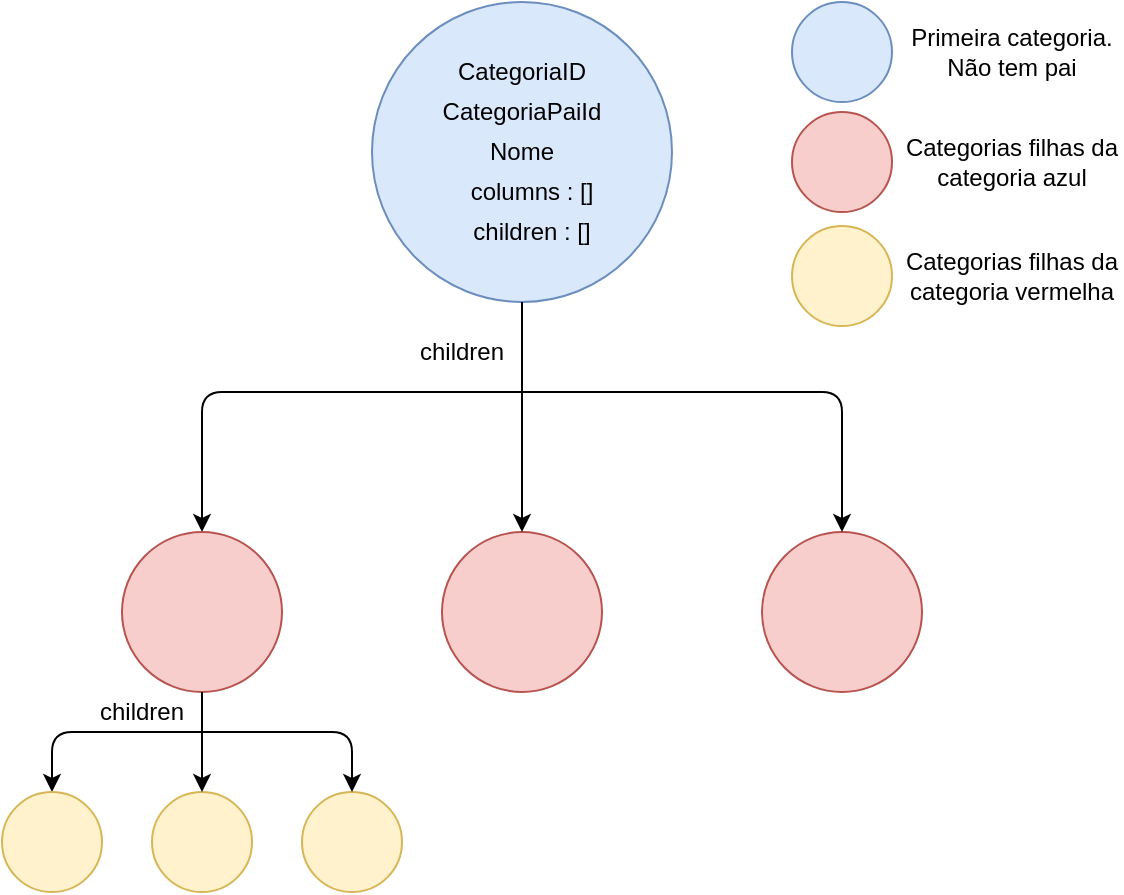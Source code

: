 <mxfile version="13.6.6" type="device"><diagram id="oyrOFWcdCAhDmAS7ffxz" name="Page-1"><mxGraphModel dx="1422" dy="762" grid="1" gridSize="10" guides="1" tooltips="1" connect="1" arrows="1" fold="1" page="1" pageScale="1" pageWidth="827" pageHeight="1169" math="0" shadow="0"><root><mxCell id="0"/><mxCell id="1" parent="0"/><mxCell id="lQ-c4HvSx1SuROfbw1WF-1" value="" style="ellipse;whiteSpace=wrap;html=1;aspect=fixed;fillColor=#dae8fc;strokeColor=#6c8ebf;" parent="1" vertex="1"><mxGeometry x="325" y="55" width="150" height="150" as="geometry"/></mxCell><mxCell id="lQ-c4HvSx1SuROfbw1WF-2" value="CategoriaID" style="text;html=1;strokeColor=none;fillColor=none;align=center;verticalAlign=middle;whiteSpace=wrap;rounded=0;" parent="1" vertex="1"><mxGeometry x="350" y="80" width="100" height="20" as="geometry"/></mxCell><mxCell id="lQ-c4HvSx1SuROfbw1WF-3" value="CategoriaPaiId" style="text;html=1;strokeColor=none;fillColor=none;align=center;verticalAlign=middle;whiteSpace=wrap;rounded=0;" parent="1" vertex="1"><mxGeometry x="350" y="100" width="100" height="20" as="geometry"/></mxCell><mxCell id="lQ-c4HvSx1SuROfbw1WF-4" value="Nome" style="text;html=1;strokeColor=none;fillColor=none;align=center;verticalAlign=middle;whiteSpace=wrap;rounded=0;" parent="1" vertex="1"><mxGeometry x="380" y="120" width="40" height="20" as="geometry"/></mxCell><mxCell id="lQ-c4HvSx1SuROfbw1WF-5" value="columns : []" style="text;html=1;strokeColor=none;fillColor=none;align=center;verticalAlign=middle;whiteSpace=wrap;rounded=0;" parent="1" vertex="1"><mxGeometry x="360" y="140" width="90" height="20" as="geometry"/></mxCell><mxCell id="lQ-c4HvSx1SuROfbw1WF-11" value="" style="endArrow=classic;html=1;" parent="1" target="lQ-c4HvSx1SuROfbw1WF-12" edge="1"><mxGeometry width="50" height="50" relative="1" as="geometry"><mxPoint x="375" y="250" as="sourcePoint"/><mxPoint x="440" y="490" as="targetPoint"/><Array as="points"><mxPoint x="240" y="250"/></Array></mxGeometry></mxCell><mxCell id="lQ-c4HvSx1SuROfbw1WF-12" value="" style="ellipse;whiteSpace=wrap;html=1;aspect=fixed;fillColor=#f8cecc;strokeColor=#b85450;" parent="1" vertex="1"><mxGeometry x="200" y="320" width="80" height="80" as="geometry"/></mxCell><mxCell id="lQ-c4HvSx1SuROfbw1WF-13" value="children" style="text;html=1;strokeColor=none;fillColor=none;align=center;verticalAlign=middle;whiteSpace=wrap;rounded=0;" parent="1" vertex="1"><mxGeometry x="340" y="220" width="60" height="20" as="geometry"/></mxCell><mxCell id="lQ-c4HvSx1SuROfbw1WF-14" value="children : []" style="text;html=1;strokeColor=none;fillColor=none;align=center;verticalAlign=middle;whiteSpace=wrap;rounded=0;" parent="1" vertex="1"><mxGeometry x="350" y="160" width="110" height="20" as="geometry"/></mxCell><mxCell id="lQ-c4HvSx1SuROfbw1WF-15" value="" style="ellipse;whiteSpace=wrap;html=1;aspect=fixed;fillColor=#f8cecc;strokeColor=#b85450;" parent="1" vertex="1"><mxGeometry x="360" y="320" width="80" height="80" as="geometry"/></mxCell><mxCell id="lQ-c4HvSx1SuROfbw1WF-16" value="" style="endArrow=classic;html=1;entryX=0.5;entryY=0;entryDx=0;entryDy=0;" parent="1" target="lQ-c4HvSx1SuROfbw1WF-15" edge="1" source="lQ-c4HvSx1SuROfbw1WF-1"><mxGeometry width="50" height="50" relative="1" as="geometry"><mxPoint x="400" y="260" as="sourcePoint"/><mxPoint x="440" y="490" as="targetPoint"/></mxGeometry></mxCell><mxCell id="lQ-c4HvSx1SuROfbw1WF-18" value="" style="ellipse;whiteSpace=wrap;html=1;aspect=fixed;fillColor=#f8cecc;strokeColor=#b85450;" parent="1" vertex="1"><mxGeometry x="520" y="320" width="80" height="80" as="geometry"/></mxCell><mxCell id="lQ-c4HvSx1SuROfbw1WF-19" value="" style="endArrow=classic;html=1;entryX=0.5;entryY=0;entryDx=0;entryDy=0;" parent="1" target="lQ-c4HvSx1SuROfbw1WF-18" edge="1"><mxGeometry width="50" height="50" relative="1" as="geometry"><mxPoint x="370" y="250" as="sourcePoint"/><mxPoint x="272.423" y="341.938" as="targetPoint"/><Array as="points"><mxPoint x="560" y="250"/></Array></mxGeometry></mxCell><mxCell id="lQ-c4HvSx1SuROfbw1WF-21" value="" style="endArrow=classic;html=1;entryX=0.5;entryY=0;entryDx=0;entryDy=0;" parent="1" target="lQ-c4HvSx1SuROfbw1WF-22" edge="1"><mxGeometry width="50" height="50" relative="1" as="geometry"><mxPoint x="240" y="420" as="sourcePoint"/><mxPoint x="150" y="440" as="targetPoint"/><Array as="points"><mxPoint x="165" y="420"/></Array></mxGeometry></mxCell><mxCell id="lQ-c4HvSx1SuROfbw1WF-22" value="" style="ellipse;whiteSpace=wrap;html=1;aspect=fixed;fillColor=#fff2cc;strokeColor=#d6b656;" parent="1" vertex="1"><mxGeometry x="140" y="450" width="50" height="50" as="geometry"/></mxCell><mxCell id="lQ-c4HvSx1SuROfbw1WF-23" value="" style="ellipse;whiteSpace=wrap;html=1;aspect=fixed;fillColor=#fff2cc;strokeColor=#d6b656;" parent="1" vertex="1"><mxGeometry x="215" y="450" width="50" height="50" as="geometry"/></mxCell><mxCell id="lQ-c4HvSx1SuROfbw1WF-24" value="" style="ellipse;whiteSpace=wrap;html=1;aspect=fixed;fillColor=#fff2cc;strokeColor=#d6b656;" parent="1" vertex="1"><mxGeometry x="290" y="450" width="50" height="50" as="geometry"/></mxCell><mxCell id="lQ-c4HvSx1SuROfbw1WF-25" value="" style="endArrow=classic;html=1;exitX=0.5;exitY=1;exitDx=0;exitDy=0;entryX=0.5;entryY=0;entryDx=0;entryDy=0;" parent="1" source="lQ-c4HvSx1SuROfbw1WF-12" target="lQ-c4HvSx1SuROfbw1WF-23" edge="1"><mxGeometry width="50" height="50" relative="1" as="geometry"><mxPoint x="204.645" y="415.355" as="sourcePoint"/><mxPoint x="172.678" y="447.322" as="targetPoint"/></mxGeometry></mxCell><mxCell id="lQ-c4HvSx1SuROfbw1WF-26" value="" style="endArrow=classic;html=1;entryX=0.5;entryY=0;entryDx=0;entryDy=0;" parent="1" target="lQ-c4HvSx1SuROfbw1WF-24" edge="1"><mxGeometry width="50" height="50" relative="1" as="geometry"><mxPoint x="240" y="420" as="sourcePoint"/><mxPoint x="182.678" y="457.322" as="targetPoint"/><Array as="points"><mxPoint x="315" y="420"/></Array></mxGeometry></mxCell><mxCell id="x2q6jAxgKX7HEWOY5Wf_-1" value="children" style="text;html=1;strokeColor=none;fillColor=none;align=center;verticalAlign=middle;whiteSpace=wrap;rounded=0;" vertex="1" parent="1"><mxGeometry x="180" y="400" width="60" height="20" as="geometry"/></mxCell><mxCell id="x2q6jAxgKX7HEWOY5Wf_-2" value="" style="ellipse;whiteSpace=wrap;html=1;aspect=fixed;fillColor=#dae8fc;strokeColor=#6c8ebf;" vertex="1" parent="1"><mxGeometry x="535" y="55" width="50" height="50" as="geometry"/></mxCell><mxCell id="x2q6jAxgKX7HEWOY5Wf_-3" value="Primeira categoria. Não tem pai" style="text;html=1;strokeColor=none;fillColor=none;align=center;verticalAlign=middle;whiteSpace=wrap;rounded=0;" vertex="1" parent="1"><mxGeometry x="590" y="70" width="110" height="20" as="geometry"/></mxCell><mxCell id="x2q6jAxgKX7HEWOY5Wf_-4" value="" style="ellipse;whiteSpace=wrap;html=1;aspect=fixed;fillColor=#f8cecc;strokeColor=#b85450;" vertex="1" parent="1"><mxGeometry x="535" y="110" width="50" height="50" as="geometry"/></mxCell><mxCell id="x2q6jAxgKX7HEWOY5Wf_-5" value="Categorias filhas da categoria azul" style="text;html=1;strokeColor=none;fillColor=none;align=center;verticalAlign=middle;whiteSpace=wrap;rounded=0;" vertex="1" parent="1"><mxGeometry x="590" y="125" width="110" height="20" as="geometry"/></mxCell><mxCell id="x2q6jAxgKX7HEWOY5Wf_-6" value="" style="ellipse;whiteSpace=wrap;html=1;aspect=fixed;fillColor=#fff2cc;strokeColor=#d6b656;" vertex="1" parent="1"><mxGeometry x="535" y="167" width="50" height="50" as="geometry"/></mxCell><mxCell id="x2q6jAxgKX7HEWOY5Wf_-7" value="Categorias filhas da categoria vermelha" style="text;html=1;strokeColor=none;fillColor=none;align=center;verticalAlign=middle;whiteSpace=wrap;rounded=0;" vertex="1" parent="1"><mxGeometry x="590" y="182" width="110" height="20" as="geometry"/></mxCell></root></mxGraphModel></diagram></mxfile>